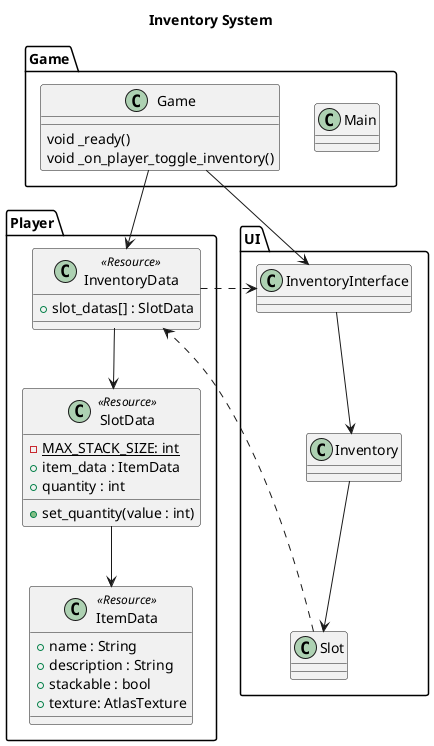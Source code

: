 @startuml Inventory System
title Inventory System

namespace Game {

  class Main

  class Game {
    void _ready()
    void _on_player_toggle_inventory()
  }
}

Game.Game --> Player.InventoryData
Game.Game --> UI.InventoryInterface

namespace Player {

  class InventoryData << Resource >> {
    +slot_datas[] : SlotData
  }

  class SlotData << Resource >> {
    -{static} MAX_STACK_SIZE: int
    +item_data : ItemData
    +quantity : int
    +set_quantity(value : int)
  }

  class ItemData << Resource >> {
    +name : String
    +description : String
    +stackable : bool
    +texture: AtlasTexture
  }

  InventoryData --> SlotData
  SlotData --> ItemData
}

namespace UI {
  class InventoryInterface
  class Inventory
  class Slot
  InventoryInterface --> Inventory
  Inventory --> Slot
}

Player.InventoryData ..> UI.InventoryInterface
UI.Slot ..> Player.InventoryData

@enduml;